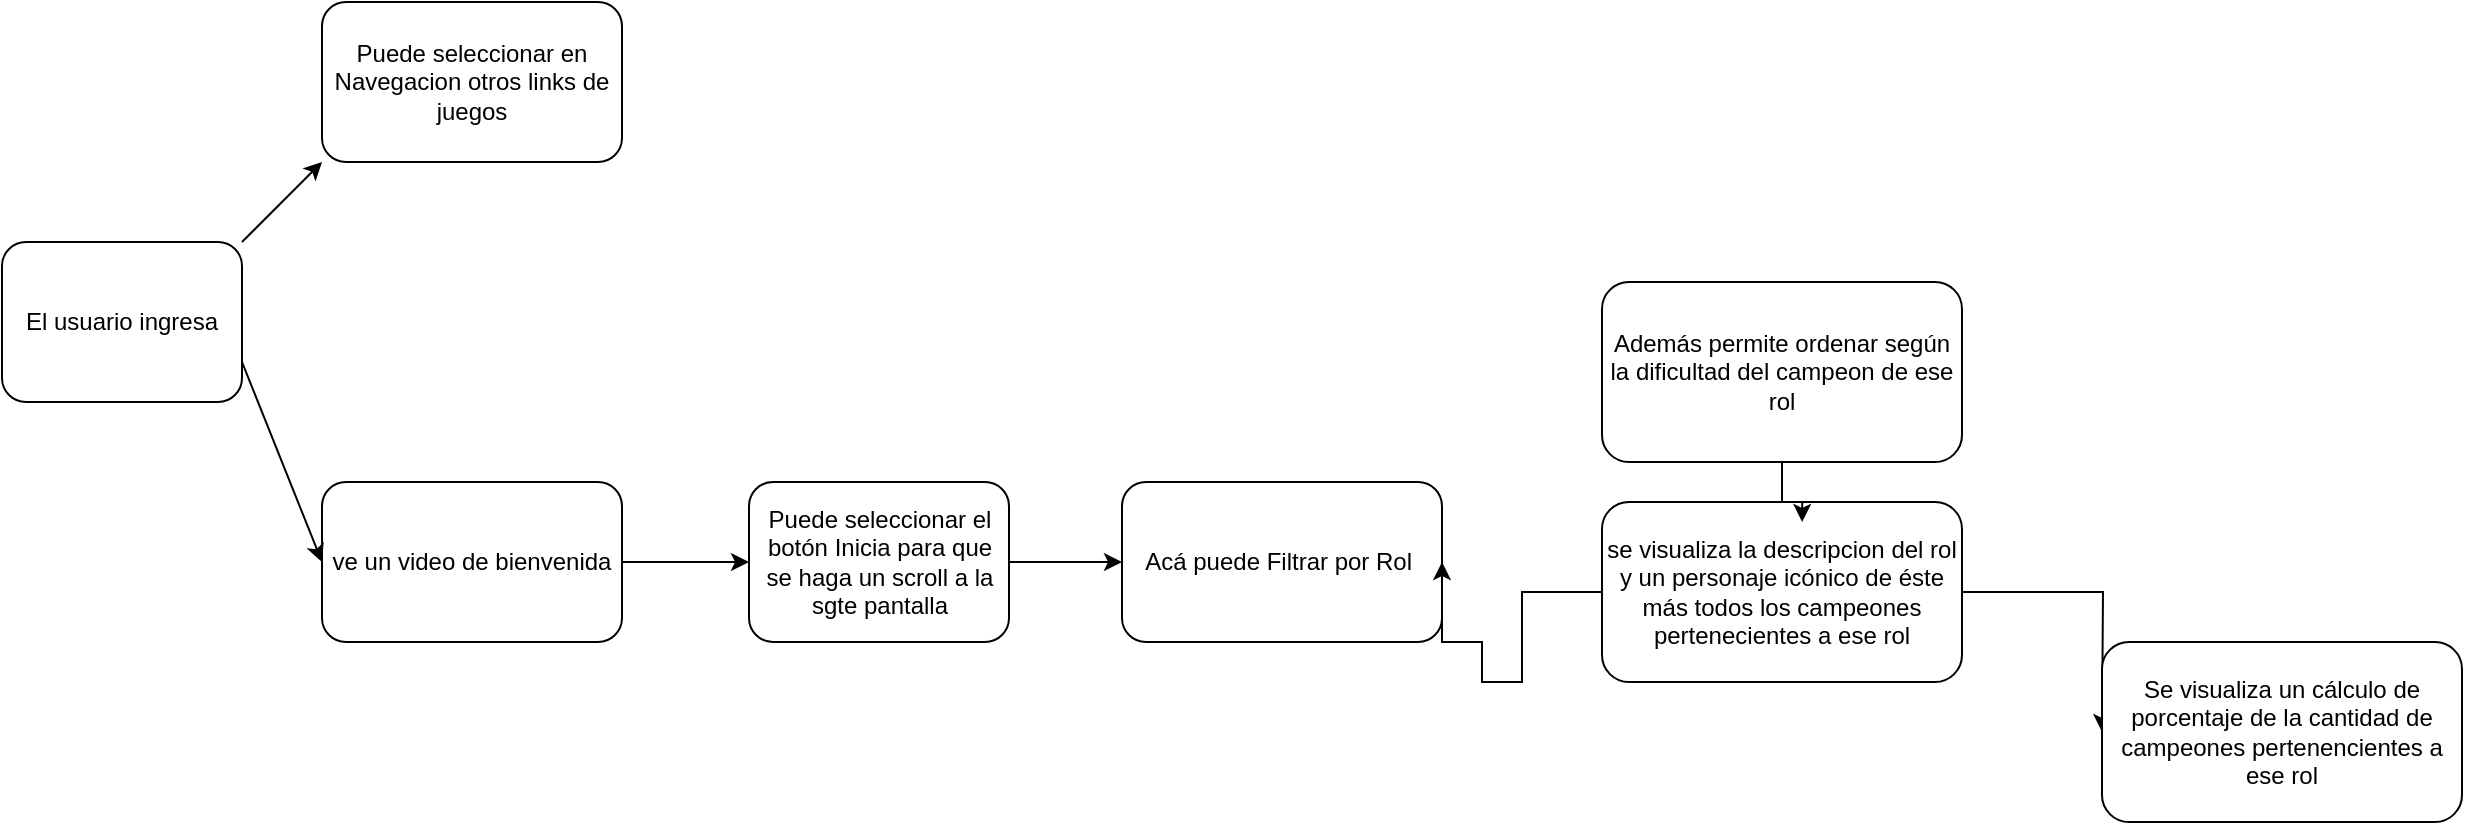 <mxfile version="17.5.0" type="github">
  <diagram id="NyLfop6wYTyFUQ1CwdRf" name="Page-1">
    <mxGraphModel dx="969" dy="666" grid="1" gridSize="10" guides="1" tooltips="1" connect="1" arrows="1" fold="1" page="1" pageScale="1" pageWidth="827" pageHeight="1169" math="0" shadow="0">
      <root>
        <object label="" id="0">
          <mxCell />
        </object>
        <mxCell id="1" parent="0" />
        <mxCell id="bTt0r9mP6qZZm92_AayO-7" value="El usuario ingresa" style="rounded=1;whiteSpace=wrap;html=1;" parent="1" vertex="1">
          <mxGeometry x="40" y="160" width="120" height="80" as="geometry" />
        </mxCell>
        <mxCell id="bTt0r9mP6qZZm92_AayO-9" value="ve un video de bienvenida" style="rounded=1;whiteSpace=wrap;html=1;" parent="1" vertex="1">
          <mxGeometry x="200" y="280" width="150" height="80" as="geometry" />
        </mxCell>
        <mxCell id="bTt0r9mP6qZZm92_AayO-10" value="Puede seleccionar en Navegacion otros links de juegos" style="rounded=1;whiteSpace=wrap;html=1;" parent="1" vertex="1">
          <mxGeometry x="200" y="40" width="150" height="80" as="geometry" />
        </mxCell>
        <mxCell id="bTt0r9mP6qZZm92_AayO-11" value="Puede seleccionar el botón Inicia para que se haga un scroll a la sgte pantalla" style="rounded=1;whiteSpace=wrap;html=1;" parent="1" vertex="1">
          <mxGeometry x="413.5" y="280" width="130" height="80" as="geometry" />
        </mxCell>
        <mxCell id="bTt0r9mP6qZZm92_AayO-14" value="" style="endArrow=classic;html=1;rounded=0;exitX=1;exitY=0;exitDx=0;exitDy=0;entryX=0;entryY=1;entryDx=0;entryDy=0;" parent="1" source="bTt0r9mP6qZZm92_AayO-7" target="bTt0r9mP6qZZm92_AayO-10" edge="1">
          <mxGeometry width="50" height="50" relative="1" as="geometry">
            <mxPoint x="380" y="290" as="sourcePoint" />
            <mxPoint x="430" y="240" as="targetPoint" />
            <Array as="points" />
          </mxGeometry>
        </mxCell>
        <mxCell id="bTt0r9mP6qZZm92_AayO-15" value="" style="endArrow=classic;html=1;rounded=0;entryX=0;entryY=0.5;entryDx=0;entryDy=0;" parent="1" target="bTt0r9mP6qZZm92_AayO-9" edge="1">
          <mxGeometry width="50" height="50" relative="1" as="geometry">
            <mxPoint x="160" y="220" as="sourcePoint" />
            <mxPoint x="200" y="300" as="targetPoint" />
          </mxGeometry>
        </mxCell>
        <mxCell id="bTt0r9mP6qZZm92_AayO-16" value="" style="endArrow=classic;html=1;rounded=0;exitX=1;exitY=0.5;exitDx=0;exitDy=0;entryX=0;entryY=0.5;entryDx=0;entryDy=0;" parent="1" source="bTt0r9mP6qZZm92_AayO-9" target="bTt0r9mP6qZZm92_AayO-11" edge="1">
          <mxGeometry width="50" height="50" relative="1" as="geometry">
            <mxPoint x="380" y="290" as="sourcePoint" />
            <mxPoint x="275" y="360" as="targetPoint" />
          </mxGeometry>
        </mxCell>
        <mxCell id="bTt0r9mP6qZZm92_AayO-17" value="Acá puede Filtrar por Rol&amp;nbsp;" style="rounded=1;whiteSpace=wrap;html=1;" parent="1" vertex="1">
          <mxGeometry x="600" y="280" width="160" height="80" as="geometry" />
        </mxCell>
        <mxCell id="bTt0r9mP6qZZm92_AayO-19" value="" style="endArrow=classic;html=1;rounded=0;entryX=0;entryY=0.5;entryDx=0;entryDy=0;exitX=1;exitY=0.5;exitDx=0;exitDy=0;" parent="1" source="bTt0r9mP6qZZm92_AayO-11" target="bTt0r9mP6qZZm92_AayO-17" edge="1">
          <mxGeometry width="50" height="50" relative="1" as="geometry">
            <mxPoint x="390" y="370" as="sourcePoint" />
            <mxPoint x="440" y="320" as="targetPoint" />
          </mxGeometry>
        </mxCell>
        <mxCell id="6Be5EfqMjFYOLZf0_MtG-4" style="edgeStyle=orthogonalEdgeStyle;rounded=0;orthogonalLoop=1;jettySize=auto;html=1;exitX=0;exitY=0.5;exitDx=0;exitDy=0;entryX=1;entryY=0.5;entryDx=0;entryDy=0;" edge="1" parent="1" source="6Be5EfqMjFYOLZf0_MtG-1" target="bTt0r9mP6qZZm92_AayO-17">
          <mxGeometry relative="1" as="geometry">
            <Array as="points">
              <mxPoint x="800" y="335" />
              <mxPoint x="800" y="380" />
              <mxPoint x="780" y="380" />
              <mxPoint x="780" y="360" />
              <mxPoint x="760" y="360" />
            </Array>
          </mxGeometry>
        </mxCell>
        <mxCell id="6Be5EfqMjFYOLZf0_MtG-6" style="edgeStyle=orthogonalEdgeStyle;rounded=0;orthogonalLoop=1;jettySize=auto;html=1;exitX=1;exitY=0.5;exitDx=0;exitDy=0;" edge="1" parent="1" source="6Be5EfqMjFYOLZf0_MtG-1">
          <mxGeometry relative="1" as="geometry">
            <mxPoint x="1090" y="405" as="targetPoint" />
          </mxGeometry>
        </mxCell>
        <mxCell id="6Be5EfqMjFYOLZf0_MtG-1" value="se visualiza la descripcion del rol y un personaje icónico de éste más todos los campeones pertenecientes a ese rol" style="rounded=1;whiteSpace=wrap;html=1;" vertex="1" parent="1">
          <mxGeometry x="840" y="290" width="180" height="90" as="geometry" />
        </mxCell>
        <mxCell id="6Be5EfqMjFYOLZf0_MtG-3" style="edgeStyle=orthogonalEdgeStyle;rounded=0;orthogonalLoop=1;jettySize=auto;html=1;entryX=0.556;entryY=0.111;entryDx=0;entryDy=0;entryPerimeter=0;" edge="1" parent="1" source="6Be5EfqMjFYOLZf0_MtG-2" target="6Be5EfqMjFYOLZf0_MtG-1">
          <mxGeometry relative="1" as="geometry">
            <mxPoint x="630" y="485" as="targetPoint" />
          </mxGeometry>
        </mxCell>
        <mxCell id="6Be5EfqMjFYOLZf0_MtG-2" value="Además permite ordenar según la dificultad del campeon de ese rol&lt;br&gt;" style="rounded=1;whiteSpace=wrap;html=1;" vertex="1" parent="1">
          <mxGeometry x="840" y="180" width="180" height="90" as="geometry" />
        </mxCell>
        <mxCell id="6Be5EfqMjFYOLZf0_MtG-5" value="Se visualiza un cálculo de porcentaje de la cantidad de campeones pertenencientes a ese rol&lt;br&gt;" style="rounded=1;whiteSpace=wrap;html=1;" vertex="1" parent="1">
          <mxGeometry x="1090" y="360" width="180" height="90" as="geometry" />
        </mxCell>
      </root>
    </mxGraphModel>
  </diagram>
</mxfile>
